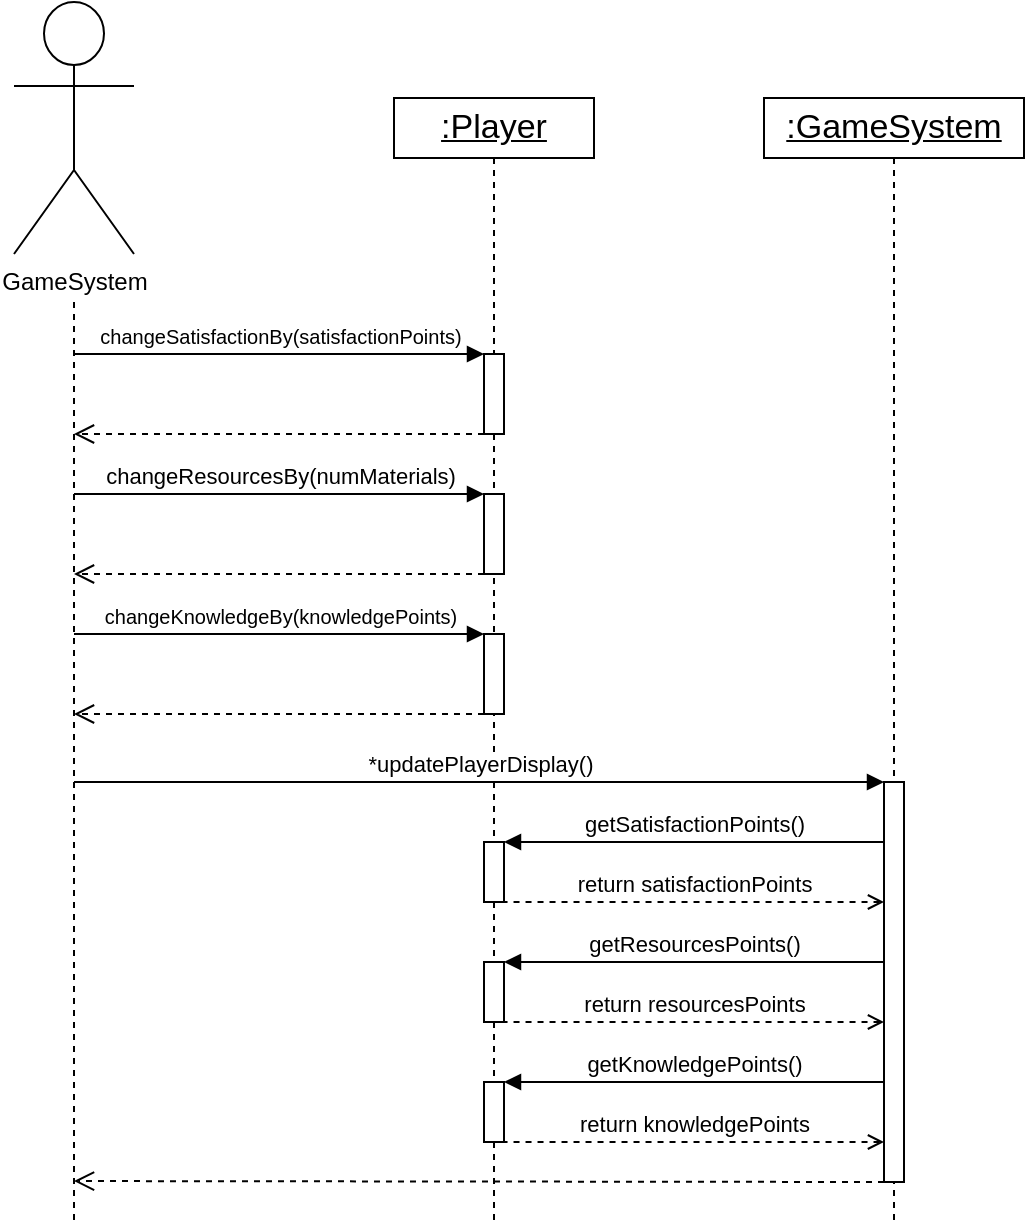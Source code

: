 <mxfile pages="5">
    <diagram id="BFhmOi5wU_xgaNPKwpR2" name="Display Player Score">
        <mxGraphModel dx="1643" dy="836" grid="1" gridSize="10" guides="1" tooltips="1" connect="1" arrows="1" fold="1" page="1" pageScale="1" pageWidth="1169" pageHeight="827" math="0" shadow="0">
            <root>
                <mxCell id="0"/>
                <mxCell id="1" parent="0"/>
                <mxCell id="cVwYsPHGXYPZHMjO5xsP-4" value="" style="edgeStyle=orthogonalEdgeStyle;rounded=0;orthogonalLoop=1;jettySize=auto;html=1;dashed=1;endArrow=none;endFill=0;exitX=0.5;exitY=1;exitDx=0;exitDy=0;" parent="1" source="cVwYsPHGXYPZHMjO5xsP-1" edge="1">
                    <mxGeometry relative="1" as="geometry">
                        <mxPoint x="480" y="650" as="targetPoint"/>
                        <mxPoint x="479.5" y="118" as="sourcePoint"/>
                        <Array as="points"/>
                    </mxGeometry>
                </mxCell>
                <mxCell id="CB8T1kKB-QZbDKMBK94T-1" style="edgeStyle=orthogonalEdgeStyle;rounded=0;orthogonalLoop=1;jettySize=auto;html=1;dashed=1;endArrow=none;endFill=0;" parent="1" edge="1">
                    <mxGeometry relative="1" as="geometry">
                        <mxPoint x="70" y="650" as="targetPoint"/>
                        <mxPoint x="70" y="190" as="sourcePoint"/>
                    </mxGeometry>
                </mxCell>
                <mxCell id="CB8T1kKB-QZbDKMBK94T-2" value="GameSystem" style="shape=umlActor;verticalLabelPosition=bottom;verticalAlign=top;html=1;outlineConnect=0;" parent="1" vertex="1">
                    <mxGeometry x="40" y="40" width="60" height="126" as="geometry"/>
                </mxCell>
                <mxCell id="CB8T1kKB-QZbDKMBK94T-3" value="changeSatisfactionBy(satisfactionPoints)" style="html=1;verticalAlign=bottom;endArrow=block;curved=0;rounded=0;fontSize=10;" parent="1" target="CB8T1kKB-QZbDKMBK94T-8" edge="1">
                    <mxGeometry x="-0.0" width="80" relative="1" as="geometry">
                        <mxPoint x="70" y="216" as="sourcePoint"/>
                        <mxPoint x="260" y="216" as="targetPoint"/>
                        <mxPoint as="offset"/>
                    </mxGeometry>
                </mxCell>
                <mxCell id="CB8T1kKB-QZbDKMBK94T-4" value=":Player" style="html=1;whiteSpace=wrap;fontStyle=4;fontSize=17;horizontal=1;" parent="1" vertex="1">
                    <mxGeometry x="230" y="88" width="100" height="30" as="geometry"/>
                </mxCell>
                <mxCell id="CB8T1kKB-QZbDKMBK94T-5" style="edgeStyle=orthogonalEdgeStyle;rounded=0;orthogonalLoop=1;jettySize=auto;html=1;dashed=1;endArrow=none;endFill=0;exitX=0.5;exitY=1;exitDx=0;exitDy=0;" parent="1" edge="1">
                    <mxGeometry relative="1" as="geometry">
                        <mxPoint x="280" y="650" as="targetPoint"/>
                        <mxPoint x="280" y="136" as="sourcePoint"/>
                        <Array as="points">
                            <mxPoint x="280" y="426"/>
                        </Array>
                    </mxGeometry>
                </mxCell>
                <mxCell id="CB8T1kKB-QZbDKMBK94T-6" value="" style="html=1;verticalAlign=bottom;endArrow=open;dashed=1;endSize=8;curved=0;rounded=0;" parent="1" source="CB8T1kKB-QZbDKMBK94T-8" edge="1">
                    <mxGeometry relative="1" as="geometry">
                        <mxPoint x="70" y="256" as="targetPoint"/>
                        <mxPoint x="280" y="476" as="sourcePoint"/>
                    </mxGeometry>
                </mxCell>
                <mxCell id="CB8T1kKB-QZbDKMBK94T-7" value="" style="edgeStyle=orthogonalEdgeStyle;rounded=0;orthogonalLoop=1;jettySize=auto;html=1;dashed=1;endArrow=none;endFill=0;exitX=0.5;exitY=1;exitDx=0;exitDy=0;" parent="1" source="CB8T1kKB-QZbDKMBK94T-4" target="CB8T1kKB-QZbDKMBK94T-8" edge="1">
                    <mxGeometry relative="1" as="geometry">
                        <mxPoint x="280" y="336" as="targetPoint"/>
                        <mxPoint x="280" y="76" as="sourcePoint"/>
                        <Array as="points">
                            <mxPoint x="280" y="226"/>
                            <mxPoint x="280" y="226"/>
                        </Array>
                    </mxGeometry>
                </mxCell>
                <mxCell id="CB8T1kKB-QZbDKMBK94T-8" value="" style="html=1;points=[[0,0,0,0,5],[0,1,0,0,-5],[1,0,0,0,5],[1,1,0,0,-5]];perimeter=orthogonalPerimeter;outlineConnect=0;targetShapes=umlLifeline;portConstraint=eastwest;newEdgeStyle={&quot;curved&quot;:0,&quot;rounded&quot;:0};" parent="1" vertex="1">
                    <mxGeometry x="275" y="216" width="10" height="40" as="geometry"/>
                </mxCell>
                <mxCell id="sUQsupSwyyRnk_pXSJ9m-1" value="changeResourcesBy(numMaterials)" style="html=1;verticalAlign=bottom;endArrow=block;curved=0;rounded=0;" parent="1" edge="1">
                    <mxGeometry x="-0.0" width="80" relative="1" as="geometry">
                        <mxPoint x="70" y="286" as="sourcePoint"/>
                        <mxPoint x="275" y="286" as="targetPoint"/>
                        <mxPoint as="offset"/>
                    </mxGeometry>
                </mxCell>
                <mxCell id="sUQsupSwyyRnk_pXSJ9m-2" value="" style="html=1;points=[[0,0,0,0,5],[0,1,0,0,-5],[1,0,0,0,5],[1,1,0,0,-5]];perimeter=orthogonalPerimeter;outlineConnect=0;targetShapes=umlLifeline;portConstraint=eastwest;newEdgeStyle={&quot;curved&quot;:0,&quot;rounded&quot;:0};" parent="1" vertex="1">
                    <mxGeometry x="275" y="286" width="10" height="40" as="geometry"/>
                </mxCell>
                <mxCell id="sUQsupSwyyRnk_pXSJ9m-3" value="" style="html=1;verticalAlign=bottom;endArrow=open;dashed=1;endSize=8;curved=0;rounded=0;" parent="1" edge="1">
                    <mxGeometry relative="1" as="geometry">
                        <mxPoint x="70" y="326" as="targetPoint"/>
                        <mxPoint x="275" y="326" as="sourcePoint"/>
                    </mxGeometry>
                </mxCell>
                <mxCell id="sUQsupSwyyRnk_pXSJ9m-4" value="changeKnowledgeBy(knowledgePoints)" style="html=1;verticalAlign=bottom;endArrow=block;curved=0;rounded=0;fontSize=10;fontColor=#000000;strokeColor=#000000;" parent="1" edge="1">
                    <mxGeometry x="-0.0" width="80" relative="1" as="geometry">
                        <mxPoint x="70" y="356" as="sourcePoint"/>
                        <mxPoint x="275" y="356" as="targetPoint"/>
                        <mxPoint as="offset"/>
                    </mxGeometry>
                </mxCell>
                <mxCell id="sUQsupSwyyRnk_pXSJ9m-5" value="" style="html=1;points=[[0,0,0,0,5],[0,1,0,0,-5],[1,0,0,0,5],[1,1,0,0,-5]];perimeter=orthogonalPerimeter;outlineConnect=0;targetShapes=umlLifeline;portConstraint=eastwest;newEdgeStyle={&quot;curved&quot;:0,&quot;rounded&quot;:0};" parent="1" vertex="1">
                    <mxGeometry x="275" y="356" width="10" height="40" as="geometry"/>
                </mxCell>
                <mxCell id="sUQsupSwyyRnk_pXSJ9m-6" value="" style="html=1;verticalAlign=bottom;endArrow=open;dashed=1;endSize=8;curved=0;rounded=0;" parent="1" edge="1">
                    <mxGeometry relative="1" as="geometry">
                        <mxPoint x="70" y="396" as="targetPoint"/>
                        <mxPoint x="275" y="396" as="sourcePoint"/>
                    </mxGeometry>
                </mxCell>
                <mxCell id="NgBp5Ehm1talDM_-sYdz-2" value="" style="html=1;points=[[0,0,0,0,5],[0,1,0,0,-5],[1,0,0,0,5],[1,1,0,0,-5]];perimeter=orthogonalPerimeter;outlineConnect=0;targetShapes=umlLifeline;portConstraint=eastwest;newEdgeStyle={&quot;curved&quot;:0,&quot;rounded&quot;:0};" parent="1" vertex="1">
                    <mxGeometry x="475" y="430" width="10" height="200" as="geometry"/>
                </mxCell>
                <mxCell id="cVwYsPHGXYPZHMjO5xsP-1" value=":GameSystem" style="html=1;whiteSpace=wrap;fontStyle=4;fontSize=17;horizontal=1;" parent="1" vertex="1">
                    <mxGeometry x="415" y="88" width="130" height="30" as="geometry"/>
                </mxCell>
                <mxCell id="cVwYsPHGXYPZHMjO5xsP-3" value="*updatePlayerDisplay()" style="html=1;verticalAlign=bottom;endArrow=block;curved=0;rounded=0;fontSize=11;fontColor=#000000;" parent="1" target="NgBp5Ehm1talDM_-sYdz-2" edge="1">
                    <mxGeometry x="-0.0" width="80" relative="1" as="geometry">
                        <mxPoint x="70" y="430" as="sourcePoint"/>
                        <mxPoint x="470" y="430" as="targetPoint"/>
                        <mxPoint as="offset"/>
                    </mxGeometry>
                </mxCell>
                <mxCell id="cVwYsPHGXYPZHMjO5xsP-6" value="" style="html=1;verticalAlign=bottom;endArrow=open;dashed=1;endSize=8;curved=0;rounded=0;" parent="1" edge="1">
                    <mxGeometry relative="1" as="geometry">
                        <mxPoint x="70" y="629.52" as="targetPoint"/>
                        <mxPoint x="475" y="630" as="sourcePoint"/>
                    </mxGeometry>
                </mxCell>
                <mxCell id="2AyEFJnxzg3aRmRSCOIY-2" value="" style="html=1;points=[[0,0,0,0,5],[0,1,0,0,-5],[1,0,0,0,5],[1,1,0,0,-5]];perimeter=orthogonalPerimeter;outlineConnect=0;targetShapes=umlLifeline;portConstraint=eastwest;newEdgeStyle={&quot;curved&quot;:0,&quot;rounded&quot;:0};" parent="1" vertex="1">
                    <mxGeometry x="275" y="460" width="10" height="30" as="geometry"/>
                </mxCell>
                <mxCell id="2AyEFJnxzg3aRmRSCOIY-3" value="getSatisfactionPoints()" style="html=1;verticalAlign=bottom;endArrow=none;curved=0;rounded=0;fontSize=11;fontColor=#000000;strokeColor=#000000;startArrow=block;startFill=1;endFill=0;" parent="1" source="2AyEFJnxzg3aRmRSCOIY-2" edge="1">
                    <mxGeometry x="-0.0" width="80" relative="1" as="geometry">
                        <mxPoint x="290" y="460" as="sourcePoint"/>
                        <mxPoint x="475" y="460" as="targetPoint"/>
                        <mxPoint as="offset"/>
                    </mxGeometry>
                </mxCell>
                <mxCell id="2AyEFJnxzg3aRmRSCOIY-6" value="return satisfactionPoints" style="html=1;verticalAlign=bottom;endArrow=none;dashed=1;endSize=8;curved=0;rounded=0;endFill=0;startArrow=open;startFill=0;fontSize=11;" parent="1" source="NgBp5Ehm1talDM_-sYdz-2" edge="1">
                    <mxGeometry relative="1" as="geometry">
                        <mxPoint x="285" y="490" as="targetPoint"/>
                        <mxPoint x="470" y="490" as="sourcePoint"/>
                    </mxGeometry>
                </mxCell>
                <mxCell id="2AyEFJnxzg3aRmRSCOIY-8" value="return resourcesPoints" style="html=1;verticalAlign=bottom;endArrow=none;dashed=1;endSize=8;curved=0;rounded=0;endFill=0;startArrow=open;startFill=0;fontSize=11;" parent="1" edge="1">
                    <mxGeometry relative="1" as="geometry">
                        <mxPoint x="285" y="550" as="targetPoint"/>
                        <mxPoint x="475" y="550" as="sourcePoint"/>
                    </mxGeometry>
                </mxCell>
                <mxCell id="2AyEFJnxzg3aRmRSCOIY-9" value="getResourcesPoints()" style="html=1;verticalAlign=bottom;endArrow=none;curved=0;rounded=0;fontSize=11;fontColor=#000000;strokeColor=#000000;startArrow=block;startFill=1;endFill=0;" parent="1" source="2AyEFJnxzg3aRmRSCOIY-10" edge="1">
                    <mxGeometry x="-0.0" width="80" relative="1" as="geometry">
                        <mxPoint x="290" y="520" as="sourcePoint"/>
                        <mxPoint x="475" y="520" as="targetPoint"/>
                        <mxPoint as="offset"/>
                    </mxGeometry>
                </mxCell>
                <mxCell id="2AyEFJnxzg3aRmRSCOIY-10" value="" style="html=1;points=[[0,0,0,0,5],[0,1,0,0,-5],[1,0,0,0,5],[1,1,0,0,-5]];perimeter=orthogonalPerimeter;outlineConnect=0;targetShapes=umlLifeline;portConstraint=eastwest;newEdgeStyle={&quot;curved&quot;:0,&quot;rounded&quot;:0};" parent="1" vertex="1">
                    <mxGeometry x="275" y="520" width="10" height="30" as="geometry"/>
                </mxCell>
                <mxCell id="2AyEFJnxzg3aRmRSCOIY-11" value="return knowledgePoints" style="html=1;verticalAlign=bottom;endArrow=none;dashed=1;endSize=8;curved=0;rounded=0;endFill=0;startArrow=open;startFill=0;fontSize=11;" parent="1" edge="1">
                    <mxGeometry relative="1" as="geometry">
                        <mxPoint x="285" y="610" as="targetPoint"/>
                        <mxPoint x="475" y="610" as="sourcePoint"/>
                    </mxGeometry>
                </mxCell>
                <mxCell id="2AyEFJnxzg3aRmRSCOIY-12" value="getKnowledgePoints()" style="html=1;verticalAlign=bottom;endArrow=none;curved=0;rounded=0;fontSize=11;fontColor=#000000;strokeColor=#000000;startArrow=block;startFill=1;endFill=0;" parent="1" source="2AyEFJnxzg3aRmRSCOIY-13" edge="1">
                    <mxGeometry x="-0.0" width="80" relative="1" as="geometry">
                        <mxPoint x="290" y="580" as="sourcePoint"/>
                        <mxPoint x="475" y="580" as="targetPoint"/>
                        <mxPoint as="offset"/>
                    </mxGeometry>
                </mxCell>
                <mxCell id="2AyEFJnxzg3aRmRSCOIY-13" value="" style="html=1;points=[[0,0,0,0,5],[0,1,0,0,-5],[1,0,0,0,5],[1,1,0,0,-5]];perimeter=orthogonalPerimeter;outlineConnect=0;targetShapes=umlLifeline;portConstraint=eastwest;newEdgeStyle={&quot;curved&quot;:0,&quot;rounded&quot;:0};" parent="1" vertex="1">
                    <mxGeometry x="275" y="580" width="10" height="30" as="geometry"/>
                </mxCell>
            </root>
        </mxGraphModel>
    </diagram>
    <diagram id="2ozibenewit8hcmwq1nQ" name="Move Player">
        <mxGraphModel dx="1150" dy="585" grid="1" gridSize="10" guides="1" tooltips="1" connect="1" arrows="1" fold="1" page="1" pageScale="1" pageWidth="1169" pageHeight="827" math="0" shadow="0">
            <root>
                <mxCell id="0"/>
                <mxCell id="1" parent="0"/>
                <mxCell id="DZ2WO6zDqj_0iAya8Nh9-16" value="setDieValue(number)" style="html=1;verticalAlign=bottom;endArrow=block;endSize=8;curved=0;rounded=0;endFill=1;" parent="1" edge="1">
                    <mxGeometry x="-0.002" relative="1" as="geometry">
                        <mxPoint x="315" y="375" as="targetPoint"/>
                        <mxPoint x="520" y="375" as="sourcePoint"/>
                        <mxPoint as="offset"/>
                    </mxGeometry>
                </mxCell>
                <mxCell id="RTE7wlXO6oooYHOc3Cf3-1" style="edgeStyle=orthogonalEdgeStyle;rounded=0;orthogonalLoop=1;jettySize=auto;html=1;dashed=1;endArrow=none;endFill=0;" parent="1" edge="1">
                    <mxGeometry relative="1" as="geometry">
                        <mxPoint x="100" y="540" as="targetPoint"/>
                        <mxPoint x="100" y="210" as="sourcePoint"/>
                    </mxGeometry>
                </mxCell>
                <mxCell id="RTE7wlXO6oooYHOc3Cf3-2" value="GameSystem" style="shape=umlActor;verticalLabelPosition=bottom;verticalAlign=top;html=1;outlineConnect=0;" parent="1" vertex="1">
                    <mxGeometry x="70" y="54" width="60" height="126" as="geometry"/>
                </mxCell>
                <mxCell id="OkV1Rktv-nLKamBy2jmu-1" value="nextTurn()" style="html=1;verticalAlign=bottom;endArrow=block;curved=0;rounded=0;" parent="1" target="DZ2WO6zDqj_0iAya8Nh9-6" edge="1">
                    <mxGeometry x="-0.0" width="80" relative="1" as="geometry">
                        <mxPoint x="100" y="230" as="sourcePoint"/>
                        <mxPoint x="290" y="230" as="targetPoint"/>
                        <mxPoint as="offset"/>
                    </mxGeometry>
                </mxCell>
                <mxCell id="DZ2WO6zDqj_0iAya8Nh9-1" value=":GameSystem" style="html=1;whiteSpace=wrap;fontStyle=4;fontSize=17;horizontal=1;" parent="1" vertex="1">
                    <mxGeometry x="240" y="102" width="140" height="30" as="geometry"/>
                </mxCell>
                <mxCell id="DZ2WO6zDqj_0iAya8Nh9-2" style="edgeStyle=orthogonalEdgeStyle;rounded=0;orthogonalLoop=1;jettySize=auto;html=1;dashed=1;endArrow=none;endFill=0;exitX=0.5;exitY=1;exitDx=0;exitDy=0;" parent="1" source="DZ2WO6zDqj_0iAya8Nh9-1" edge="1">
                    <mxGeometry relative="1" as="geometry">
                        <mxPoint x="310" y="540" as="targetPoint"/>
                        <mxPoint x="310" y="150" as="sourcePoint"/>
                        <Array as="points"/>
                    </mxGeometry>
                </mxCell>
                <mxCell id="DZ2WO6zDqj_0iAya8Nh9-6" value="" style="html=1;points=[[0,0,0,0,5],[0,1,0,0,-5],[1,0,0,0,5],[1,1,0,0,-5]];perimeter=orthogonalPerimeter;outlineConnect=0;targetShapes=umlLifeline;portConstraint=eastwest;newEdgeStyle={&quot;curved&quot;:0,&quot;rounded&quot;:0};" parent="1" vertex="1">
                    <mxGeometry x="305" y="230" width="10" height="290" as="geometry"/>
                </mxCell>
                <mxCell id="DZ2WO6zDqj_0iAya8Nh9-12" style="edgeStyle=orthogonalEdgeStyle;rounded=0;orthogonalLoop=1;jettySize=auto;html=1;dashed=1;endArrow=none;endFill=0;exitX=0.5;exitY=1;exitDx=0;exitDy=0;" parent="1" source="iFawTyh-9yoWZ-bR4j5I-2" edge="1">
                    <mxGeometry relative="1" as="geometry">
                        <mxPoint x="520" y="540" as="targetPoint"/>
                        <mxPoint x="520" y="220" as="sourcePoint"/>
                        <Array as="points">
                            <mxPoint x="520" y="240"/>
                            <mxPoint x="520" y="240"/>
                        </Array>
                    </mxGeometry>
                </mxCell>
                <mxCell id="DZ2WO6zDqj_0iAya8Nh9-13" value="" style="html=1;points=[[0,0,0,0,5],[0,1,0,0,-5],[1,0,0,0,5],[1,1,0,0,-5]];perimeter=orthogonalPerimeter;outlineConnect=0;targetShapes=umlLifeline;portConstraint=eastwest;newEdgeStyle={&quot;curved&quot;:0,&quot;rounded&quot;:0};" parent="1" vertex="1">
                    <mxGeometry x="515" y="260" width="10" height="250" as="geometry"/>
                </mxCell>
                <mxCell id="DZ2WO6zDqj_0iAya8Nh9-15" value="&lt;font&gt;move()&lt;/font&gt;" style="html=1;verticalAlign=bottom;endArrow=block;curved=0;rounded=0;fontColor=#000000;" parent="1" target="DZ2WO6zDqj_0iAya8Nh9-13" edge="1">
                    <mxGeometry width="80" relative="1" as="geometry">
                        <mxPoint x="315" y="260" as="sourcePoint"/>
                        <mxPoint x="510" y="260" as="targetPoint"/>
                        <mxPoint as="offset"/>
                    </mxGeometry>
                </mxCell>
                <mxCell id="69XCKxYyq700fVCPG-G_-3" value="rollDie()" style="html=1;align=left;spacingLeft=2;endArrow=block;rounded=0;edgeStyle=orthogonalEdgeStyle;curved=0;rounded=0;fontColor=#000000;" parent="1" target="5kG4-YnD_Znt1Xrp_WWK-1" edge="1">
                    <mxGeometry x="0.2" relative="1" as="geometry">
                        <mxPoint x="525" y="260" as="sourcePoint"/>
                        <Array as="points">
                            <mxPoint x="525" y="270"/>
                            <mxPoint x="550" y="270"/>
                            <mxPoint x="550" y="290"/>
                        </Array>
                        <mxPoint x="525" y="290" as="targetPoint"/>
                        <mxPoint as="offset"/>
                    </mxGeometry>
                </mxCell>
                <mxCell id="9ZQbUQg_hvsll_UYPljy-3" value="" style="html=1;verticalAlign=bottom;endArrow=open;dashed=1;endSize=8;curved=0;rounded=0;" parent="1" edge="1">
                    <mxGeometry relative="1" as="geometry">
                        <mxPoint x="100" y="520" as="targetPoint"/>
                        <mxPoint x="305" y="520" as="sourcePoint"/>
                    </mxGeometry>
                </mxCell>
                <mxCell id="iFawTyh-9yoWZ-bR4j5I-2" value=":Player" style="html=1;whiteSpace=wrap;fontStyle=4;fontSize=17;horizontal=1;" parent="1" vertex="1">
                    <mxGeometry x="470" y="102" width="100" height="30" as="geometry"/>
                </mxCell>
                <mxCell id="5kG4-YnD_Znt1Xrp_WWK-1" value="" style="html=1;points=[[0,0,0,0,5],[0,1,0,0,-5],[1,0,0,0,5],[1,1,0,0,-5]];perimeter=orthogonalPerimeter;outlineConnect=0;targetShapes=umlLifeline;portConstraint=eastwest;newEdgeStyle={&quot;curved&quot;:0,&quot;rounded&quot;:0};" parent="1" vertex="1">
                    <mxGeometry x="520" y="290" width="10" height="60" as="geometry"/>
                </mxCell>
                <mxCell id="5kG4-YnD_Znt1Xrp_WWK-2" value="return number" style="html=1;align=left;spacingLeft=2;endArrow=open;rounded=0;edgeStyle=orthogonalEdgeStyle;curved=0;rounded=0;fontColor=#000000;dashed=1;endFill=0;" parent="1" edge="1">
                    <mxGeometry x="-0.067" relative="1" as="geometry">
                        <mxPoint x="530" y="350" as="sourcePoint"/>
                        <Array as="points">
                            <mxPoint x="555" y="350"/>
                            <mxPoint x="555" y="370"/>
                        </Array>
                        <mxPoint x="525" y="370.018" as="targetPoint"/>
                        <mxPoint as="offset"/>
                    </mxGeometry>
                </mxCell>
                <mxCell id="5kG4-YnD_Znt1Xrp_WWK-3" value="" style="html=1;verticalAlign=bottom;endArrow=open;dashed=1;endSize=8;curved=0;rounded=0;" parent="1" edge="1">
                    <mxGeometry relative="1" as="geometry">
                        <mxPoint x="515" y="395" as="targetPoint"/>
                        <mxPoint x="315" y="395" as="sourcePoint"/>
                    </mxGeometry>
                </mxCell>
                <mxCell id="CPYqNXyA-XBGENBMk5MH-1" value="*moveAction(number)" style="html=1;align=left;spacingLeft=2;endArrow=block;rounded=0;edgeStyle=orthogonalEdgeStyle;curved=0;rounded=0;fontColor=#000000;strokeColor=#000000;" parent="1" edge="1">
                    <mxGeometry relative="1" as="geometry">
                        <mxPoint x="525" y="400" as="sourcePoint"/>
                        <Array as="points">
                            <mxPoint x="550" y="400"/>
                            <mxPoint x="550" y="420"/>
                        </Array>
                        <mxPoint x="530.0" y="420" as="targetPoint"/>
                    </mxGeometry>
                </mxCell>
                <mxCell id="CPYqNXyA-XBGENBMk5MH-2" value="" style="html=1;verticalAlign=bottom;endArrow=open;dashed=1;endSize=8;curved=0;rounded=0;" parent="1" edge="1">
                    <mxGeometry relative="1" as="geometry">
                        <mxPoint x="315" y="510" as="targetPoint"/>
                        <mxPoint x="515" y="510" as="sourcePoint"/>
                    </mxGeometry>
                </mxCell>
                <mxCell id="MpJxLtQFmmD1CJYeq7lr-1" value="Player" style="shape=umlActor;verticalLabelPosition=bottom;verticalAlign=top;html=1;outlineConnect=0;" parent="1" vertex="1">
                    <mxGeometry x="690" y="64" width="60" height="126" as="geometry"/>
                </mxCell>
                <mxCell id="MpJxLtQFmmD1CJYeq7lr-2" value="Player confirms action" style="html=1;verticalAlign=bottom;endArrow=block;curved=0;rounded=0;fontColor=#000000;strokeColor=#000000;" parent="1" edge="1">
                    <mxGeometry x="-0.004" width="80" relative="1" as="geometry">
                        <mxPoint x="530" y="310" as="sourcePoint"/>
                        <mxPoint x="715" y="310" as="targetPoint"/>
                        <mxPoint as="offset"/>
                    </mxGeometry>
                </mxCell>
                <mxCell id="MpJxLtQFmmD1CJYeq7lr-5" style="edgeStyle=orthogonalEdgeStyle;rounded=0;orthogonalLoop=1;jettySize=auto;html=1;dashed=1;endArrow=none;endFill=0;exitX=0.5;exitY=1;exitDx=0;exitDy=0;startArrow=none;" parent="1" source="MpJxLtQFmmD1CJYeq7lr-4" edge="1">
                    <mxGeometry relative="1" as="geometry">
                        <mxPoint x="720" y="540" as="targetPoint"/>
                        <mxPoint x="719.76" y="220" as="sourcePoint"/>
                        <Array as="points">
                            <mxPoint x="719.76" y="328"/>
                            <mxPoint x="719.76" y="328"/>
                        </Array>
                    </mxGeometry>
                </mxCell>
                <mxCell id="MpJxLtQFmmD1CJYeq7lr-6" value="" style="edgeStyle=orthogonalEdgeStyle;rounded=0;orthogonalLoop=1;jettySize=auto;html=1;dashed=1;endArrow=none;endFill=0;exitX=0.5;exitY=1;exitDx=0;exitDy=0;" parent="1" target="MpJxLtQFmmD1CJYeq7lr-4" edge="1">
                    <mxGeometry relative="1" as="geometry">
                        <mxPoint x="719.76" y="528" as="targetPoint"/>
                        <mxPoint x="719.76" y="220" as="sourcePoint"/>
                        <Array as="points">
                            <mxPoint x="720" y="280"/>
                            <mxPoint x="720" y="280"/>
                        </Array>
                    </mxGeometry>
                </mxCell>
                <mxCell id="MpJxLtQFmmD1CJYeq7lr-4" value="" style="html=1;points=[[0,0,0,0,5],[0,1,0,0,-5],[1,0,0,0,5],[1,1,0,0,-5]];perimeter=orthogonalPerimeter;outlineConnect=0;targetShapes=umlLifeline;portConstraint=eastwest;newEdgeStyle={&quot;curved&quot;:0,&quot;rounded&quot;:0};" parent="1" vertex="1">
                    <mxGeometry x="715" y="310" width="10" height="20" as="geometry"/>
                </mxCell>
                <mxCell id="MpJxLtQFmmD1CJYeq7lr-7" value="" style="html=1;points=[[0,0,0,0,5],[0,1,0,0,-5],[1,0,0,0,5],[1,1,0,0,-5]];perimeter=orthogonalPerimeter;outlineConnect=0;targetShapes=umlLifeline;portConstraint=eastwest;newEdgeStyle={&quot;curved&quot;:0,&quot;rounded&quot;:0};" parent="1" vertex="1">
                    <mxGeometry x="520" y="419" width="10" height="51" as="geometry"/>
                </mxCell>
                <mxCell id="MpJxLtQFmmD1CJYeq7lr-8" value="" style="html=1;verticalAlign=bottom;endArrow=open;dashed=1;endSize=8;curved=0;rounded=0;" parent="1" source="MpJxLtQFmmD1CJYeq7lr-4" edge="1">
                    <mxGeometry relative="1" as="geometry">
                        <mxPoint x="530" y="330" as="targetPoint"/>
                        <mxPoint x="710" y="330" as="sourcePoint"/>
                    </mxGeometry>
                </mxCell>
                <mxCell id="MpJxLtQFmmD1CJYeq7lr-9" value="Player chooses direction" style="html=1;verticalAlign=bottom;endArrow=block;curved=0;rounded=0;fontColor=#000000;" parent="1" source="MpJxLtQFmmD1CJYeq7lr-7" edge="1">
                    <mxGeometry x="-0.004" width="80" relative="1" as="geometry">
                        <mxPoint x="525.0" y="432" as="sourcePoint"/>
                        <mxPoint x="715" y="432" as="targetPoint"/>
                        <mxPoint as="offset"/>
                    </mxGeometry>
                </mxCell>
                <mxCell id="MpJxLtQFmmD1CJYeq7lr-10" value="" style="html=1;points=[[0,0,0,0,5],[0,1,0,0,-5],[1,0,0,0,5],[1,1,0,0,-5]];perimeter=orthogonalPerimeter;outlineConnect=0;targetShapes=umlLifeline;portConstraint=eastwest;newEdgeStyle={&quot;curved&quot;:0,&quot;rounded&quot;:0};" parent="1" vertex="1">
                    <mxGeometry x="715" y="431" width="10" height="29" as="geometry"/>
                </mxCell>
                <mxCell id="MpJxLtQFmmD1CJYeq7lr-11" value="return direction chosen" style="html=1;verticalAlign=bottom;endArrow=open;dashed=1;endSize=8;curved=0;rounded=0;" parent="1" edge="1">
                    <mxGeometry relative="1" as="geometry">
                        <mxPoint x="530" y="460" as="targetPoint"/>
                        <mxPoint x="715" y="460.0" as="sourcePoint"/>
                    </mxGeometry>
                </mxCell>
                <mxCell id="MpJxLtQFmmD1CJYeq7lr-12" value="return true" style="html=1;align=left;spacingLeft=2;endArrow=open;rounded=0;edgeStyle=orthogonalEdgeStyle;curved=0;rounded=0;fontColor=#000000;dashed=1;endFill=0;" parent="1" edge="1">
                    <mxGeometry x="-0.067" relative="1" as="geometry">
                        <mxPoint x="530.0" y="469.98" as="sourcePoint"/>
                        <Array as="points">
                            <mxPoint x="555" y="469.98"/>
                            <mxPoint x="555" y="489.98"/>
                        </Array>
                        <mxPoint x="525.0" y="489.998" as="targetPoint"/>
                        <mxPoint as="offset"/>
                    </mxGeometry>
                </mxCell>
            </root>
        </mxGraphModel>
    </diagram>
    <diagram id="1gTBsRZRr8wAKN8Hd8PT" name="Encounter Pothole">
        <mxGraphModel dx="864" dy="688" grid="1" gridSize="10" guides="1" tooltips="1" connect="1" arrows="1" fold="1" page="1" pageScale="1" pageWidth="1169" pageHeight="827" math="0" shadow="0">
            <root>
                <mxCell id="0"/>
                <mxCell id="1" parent="0"/>
                <mxCell id="z2ZLnlqgVo34QBHHwuSM-2" style="edgeStyle=orthogonalEdgeStyle;rounded=0;orthogonalLoop=1;jettySize=auto;html=1;dashed=1;endArrow=none;endFill=0;exitX=0.5;exitY=1;exitDx=0;exitDy=0;" parent="1" source="z2ZLnlqgVo34QBHHwuSM-1" edge="1">
                    <mxGeometry relative="1" as="geometry">
                        <mxPoint x="830" y="570" as="targetPoint"/>
                        <mxPoint x="829.5" y="118" as="sourcePoint"/>
                    </mxGeometry>
                </mxCell>
                <mxCell id="cZLKyapiCokXKq591BfC-4" value=":Board" style="html=1;whiteSpace=wrap;fontStyle=4;fontSize=17;horizontal=1;" parent="1" vertex="1">
                    <mxGeometry x="570" y="88" width="100" height="30" as="geometry"/>
                </mxCell>
                <mxCell id="cZLKyapiCokXKq591BfC-5" style="edgeStyle=orthogonalEdgeStyle;rounded=0;orthogonalLoop=1;jettySize=auto;html=1;dashed=1;endArrow=none;endFill=0;exitX=0.5;exitY=1;exitDx=0;exitDy=0;" parent="1" edge="1">
                    <mxGeometry relative="1" as="geometry">
                        <mxPoint x="620" y="570" as="targetPoint"/>
                        <mxPoint x="620" y="136" as="sourcePoint"/>
                        <Array as="points">
                            <mxPoint x="620" y="426"/>
                        </Array>
                    </mxGeometry>
                </mxCell>
                <mxCell id="cZLKyapiCokXKq591BfC-6" value="return Pothole square" style="html=1;verticalAlign=bottom;endArrow=open;dashed=1;endSize=8;curved=0;rounded=0;" parent="1" source="cZLKyapiCokXKq591BfC-8" edge="1">
                    <mxGeometry relative="1" as="geometry">
                        <mxPoint x="410" y="280" as="targetPoint"/>
                        <mxPoint x="620" y="476" as="sourcePoint"/>
                    </mxGeometry>
                </mxCell>
                <mxCell id="cZLKyapiCokXKq591BfC-7" value="" style="edgeStyle=orthogonalEdgeStyle;rounded=0;orthogonalLoop=1;jettySize=auto;html=1;dashed=1;endArrow=none;endFill=0;exitX=0.5;exitY=1;exitDx=0;exitDy=0;" parent="1" source="cZLKyapiCokXKq591BfC-4" target="cZLKyapiCokXKq591BfC-8" edge="1">
                    <mxGeometry relative="1" as="geometry">
                        <mxPoint x="620" y="336" as="targetPoint"/>
                        <mxPoint x="620" y="76" as="sourcePoint"/>
                        <Array as="points">
                            <mxPoint x="620" y="226"/>
                            <mxPoint x="620" y="226"/>
                        </Array>
                    </mxGeometry>
                </mxCell>
                <mxCell id="cZLKyapiCokXKq591BfC-8" value="" style="html=1;points=[[0,0,0,0,5],[0,1,0,0,-5],[1,0,0,0,5],[1,1,0,0,-5]];perimeter=orthogonalPerimeter;outlineConnect=0;targetShapes=umlLifeline;portConstraint=eastwest;newEdgeStyle={&quot;curved&quot;:0,&quot;rounded&quot;:0};" parent="1" vertex="1">
                    <mxGeometry x="615" y="210" width="10" height="70" as="geometry"/>
                </mxCell>
                <mxCell id="cZLKyapiCokXKq591BfC-11" value="" style="html=1;points=[[0,0,0,0,5],[0,1,0,0,-5],[1,0,0,0,5],[1,1,0,0,-5]];perimeter=orthogonalPerimeter;outlineConnect=0;targetShapes=umlLifeline;portConstraint=eastwest;newEdgeStyle={&quot;curved&quot;:0,&quot;rounded&quot;:0};" parent="1" vertex="1">
                    <mxGeometry x="825" y="310" width="10" height="240" as="geometry"/>
                </mxCell>
                <mxCell id="cZLKyapiCokXKq591BfC-12" value="activateSquareEffect()" style="html=1;verticalAlign=bottom;endArrow=block;curved=0;rounded=0;" parent="1" edge="1">
                    <mxGeometry x="-0.0" width="80" relative="1" as="geometry">
                        <mxPoint x="410" y="310.39" as="sourcePoint"/>
                        <mxPoint x="825" y="310.39" as="targetPoint"/>
                        <mxPoint as="offset"/>
                    </mxGeometry>
                </mxCell>
                <mxCell id="z2ZLnlqgVo34QBHHwuSM-1" value=":Pothole" style="html=1;whiteSpace=wrap;fontStyle=4;fontSize=17;horizontal=1;" parent="1" vertex="1">
                    <mxGeometry x="780" y="88" width="100" height="30" as="geometry"/>
                </mxCell>
                <mxCell id="z2ZLnlqgVo34QBHHwuSM-7" value=":Player" style="shape=umlActor;verticalLabelPosition=bottom;verticalAlign=top;html=1;outlineConnect=0;" parent="1" vertex="1">
                    <mxGeometry x="990" y="80" width="60" height="126" as="geometry"/>
                </mxCell>
                <mxCell id="z2ZLnlqgVo34QBHHwuSM-10" value="" style="edgeStyle=orthogonalEdgeStyle;rounded=0;orthogonalLoop=1;jettySize=auto;html=1;dashed=1;endArrow=none;endFill=0;" parent="1" edge="1">
                    <mxGeometry relative="1" as="geometry">
                        <mxPoint x="1019.66" y="569.97" as="targetPoint"/>
                        <mxPoint x="1019.66" y="449.97" as="sourcePoint"/>
                        <Array as="points">
                            <mxPoint x="1019.66" y="229.97"/>
                            <mxPoint x="1019.66" y="229.97"/>
                        </Array>
                    </mxGeometry>
                </mxCell>
                <mxCell id="z2ZLnlqgVo34QBHHwuSM-12" value="Player confirms action" style="html=1;verticalAlign=bottom;endArrow=block;curved=0;rounded=0;fontColor=#000000;" parent="1" target="z2ZLnlqgVo34QBHHwuSM-9" edge="1">
                    <mxGeometry x="-0.004" width="80" relative="1" as="geometry">
                        <mxPoint x="835" y="480" as="sourcePoint"/>
                        <mxPoint x="1000" y="480" as="targetPoint"/>
                        <mxPoint as="offset"/>
                    </mxGeometry>
                </mxCell>
                <mxCell id="z2ZLnlqgVo34QBHHwuSM-14" value="" style="edgeStyle=orthogonalEdgeStyle;rounded=0;orthogonalLoop=1;jettySize=auto;html=1;dashed=1;endArrow=none;endFill=0;exitX=0.497;exitY=0.946;exitDx=0;exitDy=0;exitPerimeter=0;" parent="1" source="a5wuI-iL2rfHmkbNEn0v-1" edge="1">
                    <mxGeometry relative="1" as="geometry">
                        <mxPoint x="410" y="570" as="targetPoint"/>
                        <mxPoint x="410" y="120" as="sourcePoint"/>
                        <Array as="points">
                            <mxPoint x="410" y="380"/>
                            <mxPoint x="410" y="380"/>
                        </Array>
                    </mxGeometry>
                </mxCell>
                <mxCell id="iufEaWrzPLT815tgxP-E-1" value="displayOptions(size)" style="html=1;align=left;spacingLeft=2;endArrow=block;rounded=0;edgeStyle=orthogonalEdgeStyle;curved=0;rounded=0;fontColor=#000000;" parent="1" target="cZLKyapiCokXKq591BfC-11" edge="1">
                    <mxGeometry relative="1" as="geometry">
                        <mxPoint x="835" y="420" as="sourcePoint"/>
                        <Array as="points">
                            <mxPoint x="870" y="420"/>
                            <mxPoint x="870" y="440"/>
                        </Array>
                        <mxPoint x="840" y="440" as="targetPoint"/>
                    </mxGeometry>
                </mxCell>
                <mxCell id="iufEaWrzPLT815tgxP-E-2" value="" style="html=1;verticalAlign=bottom;endArrow=open;dashed=1;endSize=8;curved=0;rounded=0;" parent="1" edge="1">
                    <mxGeometry relative="1" as="geometry">
                        <mxPoint x="835" y="520" as="targetPoint"/>
                        <mxPoint x="1015" y="520" as="sourcePoint"/>
                    </mxGeometry>
                </mxCell>
                <mxCell id="z2ZLnlqgVo34QBHHwuSM-9" value="" style="html=1;points=[[0,0,0,0,5],[0,1,0,0,-5],[1,0,0,0,5],[1,1,0,0,-5]];perimeter=orthogonalPerimeter;outlineConnect=0;targetShapes=umlLifeline;portConstraint=eastwest;newEdgeStyle={&quot;curved&quot;:0,&quot;rounded&quot;:0};" parent="1" vertex="1">
                    <mxGeometry x="1015" y="480" width="10" height="40" as="geometry"/>
                </mxCell>
                <mxCell id="cZLKyapiCokXKq591BfC-3" value="getSquareAt(index)" style="html=1;verticalAlign=bottom;endArrow=block;curved=0;rounded=0;" parent="1" target="cZLKyapiCokXKq591BfC-8" edge="1">
                    <mxGeometry x="-0.0" width="80" relative="1" as="geometry">
                        <mxPoint x="410" y="210" as="sourcePoint"/>
                        <mxPoint x="610" y="210" as="targetPoint"/>
                        <mxPoint as="offset"/>
                    </mxGeometry>
                </mxCell>
                <mxCell id="lIzufCYiKk7z4dLZtr_1-1" value="" style="html=1;points=[[0,0,0,0,5],[0,1,0,0,-5],[1,0,0,0,5],[1,1,0,0,-5]];perimeter=orthogonalPerimeter;outlineConnect=0;targetShapes=umlLifeline;portConstraint=eastwest;newEdgeStyle={&quot;curved&quot;:0,&quot;rounded&quot;:0};" parent="1" vertex="1">
                    <mxGeometry x="830" y="340" width="10" height="30" as="geometry"/>
                </mxCell>
                <mxCell id="a5Tn8Nhvvc9uMpnHrXOL-1" value="getPotholeSize()" style="html=1;align=left;spacingLeft=2;endArrow=block;rounded=0;edgeStyle=orthogonalEdgeStyle;curved=0;rounded=0;fontColor=#000000;" parent="1" edge="1">
                    <mxGeometry x="0.2" relative="1" as="geometry">
                        <mxPoint x="835" y="310" as="sourcePoint"/>
                        <Array as="points">
                            <mxPoint x="835" y="320"/>
                            <mxPoint x="870" y="320"/>
                            <mxPoint x="870" y="340"/>
                        </Array>
                        <mxPoint x="840" y="340" as="targetPoint"/>
                        <mxPoint as="offset"/>
                    </mxGeometry>
                </mxCell>
                <mxCell id="a5Tn8Nhvvc9uMpnHrXOL-2" value="return size" style="html=1;align=left;spacingLeft=2;endArrow=open;rounded=0;edgeStyle=orthogonalEdgeStyle;curved=0;rounded=0;fontColor=#000000;dashed=1;endFill=0;" parent="1" edge="1">
                    <mxGeometry x="-0.067" relative="1" as="geometry">
                        <mxPoint x="840" y="370" as="sourcePoint"/>
                        <Array as="points">
                            <mxPoint x="870" y="370"/>
                            <mxPoint x="870" y="390"/>
                        </Array>
                        <mxPoint x="835" y="390.018" as="targetPoint"/>
                        <mxPoint as="offset"/>
                    </mxGeometry>
                </mxCell>
                <mxCell id="DQHGE2Wk45LaZphvb-SO-2" value="return true" style="html=1;verticalAlign=bottom;endArrow=open;dashed=1;endSize=8;curved=0;rounded=0;fontColor=#000000;" parent="1" edge="1">
                    <mxGeometry relative="1" as="geometry">
                        <mxPoint x="410" y="550" as="targetPoint"/>
                        <mxPoint x="825" y="550" as="sourcePoint"/>
                    </mxGeometry>
                </mxCell>
                <mxCell id="a5wuI-iL2rfHmkbNEn0v-1" value=":GameSystem" style="html=1;whiteSpace=wrap;fontStyle=4;fontSize=17;horizontal=1;" parent="1" vertex="1">
                    <mxGeometry x="345" y="88" width="130" height="30" as="geometry"/>
                </mxCell>
            </root>
        </mxGraphModel>
    </diagram>
    <diagram id="SiPAjbxsBSBmqvlJHXYI" name="Encounter Knowledge">
        <mxGraphModel dx="734" dy="585" grid="1" gridSize="10" guides="1" tooltips="1" connect="1" arrows="1" fold="1" page="1" pageScale="1" pageWidth="1169" pageHeight="827" math="0" shadow="0">
            <root>
                <mxCell id="0"/>
                <mxCell id="1" parent="0"/>
                <mxCell id="WrvwV2eQ_7MtZvmLX-2Q-1" value=":GameSystem" style="shape=umlActor;verticalLabelPosition=bottom;verticalAlign=top;html=1;outlineConnect=0;" parent="1" vertex="1">
                    <mxGeometry x="230" y="40" width="60" height="126" as="geometry"/>
                </mxCell>
                <mxCell id="WrvwV2eQ_7MtZvmLX-2Q-2" value="getSquareAt(index)" style="html=1;verticalAlign=bottom;endArrow=block;curved=0;rounded=0;" parent="1" edge="1">
                    <mxGeometry x="-0.0" width="80" relative="1" as="geometry">
                        <mxPoint x="260" y="200" as="sourcePoint"/>
                        <mxPoint x="465" y="200" as="targetPoint"/>
                        <mxPoint as="offset"/>
                    </mxGeometry>
                </mxCell>
                <mxCell id="WrvwV2eQ_7MtZvmLX-2Q-3" value=":Board" style="html=1;whiteSpace=wrap;fontStyle=4;fontSize=17;horizontal=1;" parent="1" vertex="1">
                    <mxGeometry x="420" y="78" width="100" height="30" as="geometry"/>
                </mxCell>
                <mxCell id="WrvwV2eQ_7MtZvmLX-2Q-4" style="edgeStyle=orthogonalEdgeStyle;rounded=0;orthogonalLoop=1;jettySize=auto;html=1;dashed=1;endArrow=none;endFill=0;exitX=0.5;exitY=1;exitDx=0;exitDy=0;" parent="1" edge="1">
                    <mxGeometry relative="1" as="geometry">
                        <mxPoint x="470" y="500" as="targetPoint"/>
                        <mxPoint x="470" y="126" as="sourcePoint"/>
                        <Array as="points">
                            <mxPoint x="470" y="416"/>
                        </Array>
                    </mxGeometry>
                </mxCell>
                <mxCell id="WrvwV2eQ_7MtZvmLX-2Q-5" value="return Knowledge square" style="html=1;verticalAlign=bottom;endArrow=open;dashed=1;endSize=8;curved=0;rounded=0;" parent="1" source="WrvwV2eQ_7MtZvmLX-2Q-7" edge="1">
                    <mxGeometry relative="1" as="geometry">
                        <mxPoint x="260" y="310" as="targetPoint"/>
                        <mxPoint x="470" y="466" as="sourcePoint"/>
                    </mxGeometry>
                </mxCell>
                <mxCell id="WrvwV2eQ_7MtZvmLX-2Q-6" value="" style="edgeStyle=orthogonalEdgeStyle;rounded=0;orthogonalLoop=1;jettySize=auto;html=1;dashed=1;endArrow=none;endFill=0;exitX=0.5;exitY=1;exitDx=0;exitDy=0;" parent="1" source="WrvwV2eQ_7MtZvmLX-2Q-3" target="WrvwV2eQ_7MtZvmLX-2Q-7" edge="1">
                    <mxGeometry relative="1" as="geometry">
                        <mxPoint x="470" y="326" as="targetPoint"/>
                        <mxPoint x="470" y="66" as="sourcePoint"/>
                        <Array as="points">
                            <mxPoint x="470" y="216"/>
                            <mxPoint x="470" y="216"/>
                        </Array>
                    </mxGeometry>
                </mxCell>
                <mxCell id="WrvwV2eQ_7MtZvmLX-2Q-7" value="" style="html=1;points=[[0,0,0,0,5],[0,1,0,0,-5],[1,0,0,0,5],[1,1,0,0,-5]];perimeter=orthogonalPerimeter;outlineConnect=0;targetShapes=umlLifeline;portConstraint=eastwest;newEdgeStyle={&quot;curved&quot;:0,&quot;rounded&quot;:0};" parent="1" vertex="1">
                    <mxGeometry x="465" y="200" width="10" height="110" as="geometry"/>
                </mxCell>
                <mxCell id="WrvwV2eQ_7MtZvmLX-2Q-13" value=":Knowledge" style="html=1;whiteSpace=wrap;fontStyle=4;fontSize=17;horizontal=1;" parent="1" vertex="1">
                    <mxGeometry x="630" y="78" width="100" height="30" as="geometry"/>
                </mxCell>
                <mxCell id="WrvwV2eQ_7MtZvmLX-2Q-14" style="edgeStyle=orthogonalEdgeStyle;rounded=0;orthogonalLoop=1;jettySize=auto;html=1;dashed=1;endArrow=none;endFill=0;exitX=0.5;exitY=1;exitDx=0;exitDy=0;" parent="1" source="WrvwV2eQ_7MtZvmLX-2Q-13" edge="1">
                    <mxGeometry relative="1" as="geometry">
                        <mxPoint x="680" y="500" as="targetPoint"/>
                        <mxPoint x="679.5" y="108" as="sourcePoint"/>
                    </mxGeometry>
                </mxCell>
                <mxCell id="WrvwV2eQ_7MtZvmLX-2Q-15" value="" style="html=1;points=[[0,0,0,0,5],[0,1,0,0,-5],[1,0,0,0,5],[1,1,0,0,-5]];perimeter=orthogonalPerimeter;outlineConnect=0;targetShapes=umlLifeline;portConstraint=eastwest;newEdgeStyle={&quot;curved&quot;:0,&quot;rounded&quot;:0};" parent="1" vertex="1">
                    <mxGeometry x="675" y="220" width="10" height="74" as="geometry"/>
                </mxCell>
                <mxCell id="WrvwV2eQ_7MtZvmLX-2Q-16" value="activateSquareEffect()" style="html=1;verticalAlign=bottom;endArrow=block;curved=0;rounded=0;" parent="1" edge="1">
                    <mxGeometry x="-0.0" width="80" relative="1" as="geometry">
                        <mxPoint x="475" y="220" as="sourcePoint"/>
                        <mxPoint x="675" y="220" as="targetPoint"/>
                        <mxPoint as="offset"/>
                    </mxGeometry>
                </mxCell>
                <mxCell id="WrvwV2eQ_7MtZvmLX-2Q-17" value="return true" style="html=1;verticalAlign=bottom;endArrow=open;dashed=1;endSize=8;curved=0;rounded=0;" parent="1" edge="1">
                    <mxGeometry relative="1" as="geometry">
                        <mxPoint x="475.0" y="294.0" as="targetPoint"/>
                        <mxPoint x="675" y="294.0" as="sourcePoint"/>
                    </mxGeometry>
                </mxCell>
                <mxCell id="WrvwV2eQ_7MtZvmLX-2Q-18" value=":Player" style="shape=umlActor;verticalLabelPosition=bottom;verticalAlign=top;html=1;outlineConnect=0;" parent="1" vertex="1">
                    <mxGeometry x="40" y="40" width="60" height="126" as="geometry"/>
                </mxCell>
                <mxCell id="WrvwV2eQ_7MtZvmLX-2Q-19" value="" style="edgeStyle=orthogonalEdgeStyle;rounded=0;orthogonalLoop=1;jettySize=auto;html=1;dashed=1;endArrow=none;endFill=0;" parent="1" edge="1">
                    <mxGeometry relative="1" as="geometry">
                        <mxPoint x="70" y="500" as="targetPoint"/>
                        <mxPoint x="69.71" y="386" as="sourcePoint"/>
                        <Array as="points">
                            <mxPoint x="69.71" y="166"/>
                            <mxPoint x="69.71" y="166"/>
                        </Array>
                    </mxGeometry>
                </mxCell>
                <mxCell id="WrvwV2eQ_7MtZvmLX-2Q-20" value="confirmAction()" style="html=1;verticalAlign=bottom;endArrow=block;curved=0;rounded=0;entryX=1;entryY=0;entryDx=0;entryDy=5;entryPerimeter=0;fontColor=#FF0000;" parent="1" edge="1">
                    <mxGeometry x="-0.0" width="80" relative="1" as="geometry">
                        <mxPoint x="255" y="414.0" as="sourcePoint"/>
                        <mxPoint x="75" y="414" as="targetPoint"/>
                        <mxPoint as="offset"/>
                    </mxGeometry>
                </mxCell>
                <mxCell id="WrvwV2eQ_7MtZvmLX-2Q-21" value="" style="edgeStyle=orthogonalEdgeStyle;rounded=0;orthogonalLoop=1;jettySize=auto;html=1;dashed=1;endArrow=none;endFill=0;" parent="1" source="WrvwV2eQ_7MtZvmLX-2Q-1" edge="1">
                    <mxGeometry relative="1" as="geometry">
                        <mxPoint x="260" y="500" as="targetPoint"/>
                        <mxPoint x="260" y="156" as="sourcePoint"/>
                        <Array as="points">
                            <mxPoint x="260" y="370"/>
                            <mxPoint x="260" y="370"/>
                        </Array>
                    </mxGeometry>
                </mxCell>
                <mxCell id="WrvwV2eQ_7MtZvmLX-2Q-22" value="" style="html=1;points=[[0,0,0,0,5],[0,1,0,0,-5],[1,0,0,0,5],[1,1,0,0,-5]];perimeter=orthogonalPerimeter;outlineConnect=0;targetShapes=umlLifeline;portConstraint=eastwest;newEdgeStyle={&quot;curved&quot;:0,&quot;rounded&quot;:0};" parent="1" vertex="1">
                    <mxGeometry x="255" y="354" width="10" height="120" as="geometry"/>
                </mxCell>
                <mxCell id="WrvwV2eQ_7MtZvmLX-2Q-23" value="displayQuestion(Question)" style="html=1;align=left;spacingLeft=2;endArrow=block;rounded=0;edgeStyle=orthogonalEdgeStyle;curved=0;rounded=0;fontColor=#FF0000;" parent="1" edge="1">
                    <mxGeometry relative="1" as="geometry">
                        <mxPoint x="265" y="378" as="sourcePoint"/>
                        <Array as="points">
                            <mxPoint x="290" y="408"/>
                        </Array>
                        <mxPoint x="265" y="408" as="targetPoint"/>
                    </mxGeometry>
                </mxCell>
                <mxCell id="WrvwV2eQ_7MtZvmLX-2Q-25" value="return 'yes'" style="html=1;verticalAlign=bottom;endArrow=open;dashed=1;endSize=8;curved=0;rounded=0;" parent="1" edge="1">
                    <mxGeometry relative="1" as="geometry">
                        <mxPoint x="255" y="444" as="targetPoint"/>
                        <mxPoint x="75" y="444" as="sourcePoint"/>
                    </mxGeometry>
                </mxCell>
                <mxCell id="WrvwV2eQ_7MtZvmLX-2Q-26" value="" style="html=1;points=[[0,0,0,0,5],[0,1,0,0,-5],[1,0,0,0,5],[1,1,0,0,-5]];perimeter=orthogonalPerimeter;outlineConnect=0;targetShapes=umlLifeline;portConstraint=eastwest;newEdgeStyle={&quot;curved&quot;:0,&quot;rounded&quot;:0};" parent="1" vertex="1">
                    <mxGeometry x="65" y="414" width="10" height="30" as="geometry"/>
                </mxCell>
                <mxCell id="WrvwV2eQ_7MtZvmLX-2Q-27" value=":Question" style="html=1;whiteSpace=wrap;fontStyle=4;fontSize=17;horizontal=1;" parent="1" vertex="1">
                    <mxGeometry x="840" y="78" width="100" height="30" as="geometry"/>
                </mxCell>
                <mxCell id="WrvwV2eQ_7MtZvmLX-2Q-28" style="edgeStyle=orthogonalEdgeStyle;rounded=0;orthogonalLoop=1;jettySize=auto;html=1;dashed=1;endArrow=none;endFill=0;exitX=0.5;exitY=1;exitDx=0;exitDy=0;" parent="1" source="WrvwV2eQ_7MtZvmLX-2Q-30" edge="1">
                    <mxGeometry relative="1" as="geometry">
                        <mxPoint x="890" y="500" as="targetPoint"/>
                        <mxPoint x="889.57" y="108" as="sourcePoint"/>
                    </mxGeometry>
                </mxCell>
                <mxCell id="WrvwV2eQ_7MtZvmLX-2Q-29" value="getQuestion()" style="html=1;verticalAlign=bottom;endArrow=block;curved=0;rounded=0;fontColor=#FF0000;" parent="1" edge="1">
                    <mxGeometry x="-0.0" width="80" relative="1" as="geometry">
                        <mxPoint x="685" y="230" as="sourcePoint"/>
                        <mxPoint x="885" y="230" as="targetPoint"/>
                        <mxPoint as="offset"/>
                    </mxGeometry>
                </mxCell>
                <mxCell id="WrvwV2eQ_7MtZvmLX-2Q-32" value="" style="edgeStyle=orthogonalEdgeStyle;rounded=0;orthogonalLoop=1;jettySize=auto;html=1;dashed=1;endArrow=none;endFill=0;exitX=0.5;exitY=1;exitDx=0;exitDy=0;entryX=1;entryY=0;entryDx=0;entryDy=5;entryPerimeter=0;" parent="1" target="WrvwV2eQ_7MtZvmLX-2Q-30" edge="1">
                    <mxGeometry relative="1" as="geometry">
                        <mxPoint x="889.57" y="590" as="targetPoint"/>
                        <mxPoint x="889.57" y="108" as="sourcePoint"/>
                        <Array as="points">
                            <mxPoint x="890" y="185"/>
                            <mxPoint x="890" y="185"/>
                            <mxPoint x="890" y="265"/>
                        </Array>
                    </mxGeometry>
                </mxCell>
                <mxCell id="WrvwV2eQ_7MtZvmLX-2Q-30" value="" style="html=1;points=[[0,0,0,0,5],[0,1,0,0,-5],[1,0,0,0,5],[1,1,0,0,-5]];perimeter=orthogonalPerimeter;outlineConnect=0;targetShapes=umlLifeline;portConstraint=eastwest;newEdgeStyle={&quot;curved&quot;:0,&quot;rounded&quot;:0};" parent="1" vertex="1">
                    <mxGeometry x="885" y="230" width="10" height="110" as="geometry"/>
                </mxCell>
                <mxCell id="WrvwV2eQ_7MtZvmLX-2Q-34" value="return question" style="html=1;verticalAlign=bottom;endArrow=open;dashed=1;endSize=8;curved=0;rounded=0;" parent="1" edge="1">
                    <mxGeometry relative="1" as="geometry">
                        <mxPoint x="685" y="294" as="targetPoint"/>
                        <mxPoint x="885" y="294" as="sourcePoint"/>
                    </mxGeometry>
                </mxCell>
                <mxCell id="CKptNOV1TFRIx16dk-zY-1" value="isQuestionCorrect(Question)" style="html=1;align=left;spacingLeft=2;endArrow=block;rounded=0;edgeStyle=orthogonalEdgeStyle;curved=0;rounded=0;fontColor=#FF0000;" parent="1" edge="1">
                    <mxGeometry relative="1" as="geometry">
                        <mxPoint x="265" y="444" as="sourcePoint"/>
                        <Array as="points">
                            <mxPoint x="290" y="474"/>
                        </Array>
                        <mxPoint x="265" y="474" as="targetPoint"/>
                        <mxPoint as="offset"/>
                    </mxGeometry>
                </mxCell>
            </root>
        </mxGraphModel>
    </diagram>
    <diagram id="DXaTVt1DZrYjJkOkgG6z" name="Encounter Resource">
        <mxGraphModel dx="734" dy="585" grid="1" gridSize="10" guides="1" tooltips="1" connect="1" arrows="1" fold="1" page="1" pageScale="1" pageWidth="1169" pageHeight="827" math="0" shadow="0">
            <root>
                <mxCell id="0"/>
                <mxCell id="1" parent="0"/>
                <mxCell id="Ts_aheD3PYmM9yGGp9Yk-7" value="return knowledgePoints" style="html=1;verticalAlign=bottom;endArrow=none;dashed=1;endSize=8;curved=0;rounded=0;endFill=0;startArrow=open;startFill=0;fontSize=11;" parent="1" source="ikQWlH6XRK-vONFxk9gb-21" edge="1">
                    <mxGeometry relative="1" as="geometry">
                        <mxPoint x="705" y="660" as="targetPoint"/>
                        <mxPoint x="80" y="660" as="sourcePoint"/>
                    </mxGeometry>
                </mxCell>
                <mxCell id="Ts_aheD3PYmM9yGGp9Yk-8" value="getKnowledgePoints()" style="html=1;verticalAlign=bottom;endArrow=none;curved=0;rounded=0;fontSize=11;fontColor=#000000;strokeColor=#000000;startArrow=block;startFill=1;endFill=0;" parent="1" source="Ts_aheD3PYmM9yGGp9Yk-9" target="ikQWlH6XRK-vONFxk9gb-21" edge="1">
                    <mxGeometry x="-0.0" width="80" relative="1" as="geometry">
                        <mxPoint x="265" y="627" as="sourcePoint"/>
                        <mxPoint x="75" y="627" as="targetPoint"/>
                        <mxPoint as="offset"/>
                        <Array as="points">
                            <mxPoint x="80" y="630"/>
                        </Array>
                    </mxGeometry>
                </mxCell>
                <mxCell id="Ts_aheD3PYmM9yGGp9Yk-4" value="return resourcesPoints" style="html=1;verticalAlign=bottom;endArrow=none;dashed=1;endSize=8;curved=0;rounded=0;endFill=0;startArrow=open;startFill=0;fontSize=11;" parent="1" edge="1">
                    <mxGeometry relative="1" as="geometry">
                        <mxPoint x="705.0" y="600" as="targetPoint"/>
                        <mxPoint x="75.0" y="600" as="sourcePoint"/>
                    </mxGeometry>
                </mxCell>
                <mxCell id="AaDK_J3PA3Q27E1ZdC2q-1" value="" style="edgeStyle=orthogonalEdgeStyle;rounded=0;orthogonalLoop=1;jettySize=auto;html=1;dashed=1;endArrow=none;endFill=0;exitX=0.5;exitY=1;exitDx=0;exitDy=0;" parent="1" source="2b6j42cir5-Bxea2ExSo-1" edge="1">
                    <mxGeometry relative="1" as="geometry">
                        <mxPoint x="70" y="800" as="targetPoint"/>
                        <mxPoint x="70" y="150" as="sourcePoint"/>
                        <Array as="points"/>
                    </mxGeometry>
                </mxCell>
                <mxCell id="Ts_aheD3PYmM9yGGp9Yk-5" value="getResourcesPoints()" style="html=1;verticalAlign=bottom;endArrow=none;curved=0;rounded=0;fontSize=11;fontColor=#000000;strokeColor=#000000;startArrow=block;startFill=1;endFill=0;" parent="1" source="Ts_aheD3PYmM9yGGp9Yk-6" edge="1">
                    <mxGeometry x="-0.0" width="80" relative="1" as="geometry">
                        <mxPoint x="705" y="570" as="sourcePoint"/>
                        <mxPoint x="75" y="570" as="targetPoint"/>
                        <mxPoint as="offset"/>
                    </mxGeometry>
                </mxCell>
                <mxCell id="Ts_aheD3PYmM9yGGp9Yk-3" value="return satisfactionPoints" style="html=1;verticalAlign=bottom;endArrow=none;dashed=1;endSize=8;curved=0;rounded=0;endFill=0;startArrow=open;startFill=0;fontSize=11;" parent="1" edge="1">
                    <mxGeometry relative="1" as="geometry">
                        <mxPoint x="705" y="540" as="targetPoint"/>
                        <mxPoint x="75" y="540" as="sourcePoint"/>
                        <Array as="points">
                            <mxPoint x="690" y="540"/>
                        </Array>
                    </mxGeometry>
                </mxCell>
                <mxCell id="Ts_aheD3PYmM9yGGp9Yk-2" value="getSatisfactionPoints()" style="html=1;verticalAlign=bottom;endArrow=none;curved=0;rounded=0;fontSize=11;fontColor=#000000;strokeColor=#000000;startArrow=block;startFill=1;endFill=0;" parent="1" target="ikQWlH6XRK-vONFxk9gb-21" edge="1">
                    <mxGeometry x="-0.0" width="80" relative="1" as="geometry">
                        <mxPoint x="705" y="511" as="sourcePoint"/>
                        <mxPoint x="190" y="511" as="targetPoint"/>
                        <mxPoint as="offset"/>
                    </mxGeometry>
                </mxCell>
                <mxCell id="ikQWlH6XRK-vONFxk9gb-2" value=":Board" style="html=1;whiteSpace=wrap;fontStyle=4;fontSize=17;horizontal=1;" parent="1" vertex="1">
                    <mxGeometry x="230" y="90" width="100" height="30" as="geometry"/>
                </mxCell>
                <mxCell id="ikQWlH6XRK-vONFxk9gb-3" style="edgeStyle=orthogonalEdgeStyle;rounded=0;orthogonalLoop=1;jettySize=auto;html=1;dashed=1;endArrow=none;endFill=0;exitX=0.5;exitY=1;exitDx=0;exitDy=0;" parent="1" source="ikQWlH6XRK-vONFxk9gb-2" edge="1">
                    <mxGeometry relative="1" as="geometry">
                        <mxPoint x="280" y="800" as="targetPoint"/>
                        <mxPoint x="280" y="120" as="sourcePoint"/>
                        <Array as="points"/>
                    </mxGeometry>
                </mxCell>
                <mxCell id="ikQWlH6XRK-vONFxk9gb-4" value="return Resource square" style="html=1;verticalAlign=bottom;endArrow=open;dashed=1;endSize=8;curved=0;rounded=0;" parent="1" source="ikQWlH6XRK-vONFxk9gb-6" edge="1">
                    <mxGeometry relative="1" as="geometry">
                        <mxPoint x="70" y="210" as="targetPoint"/>
                        <mxPoint x="280" y="426" as="sourcePoint"/>
                    </mxGeometry>
                </mxCell>
                <mxCell id="ikQWlH6XRK-vONFxk9gb-6" value="" style="html=1;points=[[0,0,0,0,5],[0,1,0,0,-5],[1,0,0,0,5],[1,1,0,0,-5]];perimeter=orthogonalPerimeter;outlineConnect=0;targetShapes=umlLifeline;portConstraint=eastwest;newEdgeStyle={&quot;curved&quot;:0,&quot;rounded&quot;:0};" parent="1" vertex="1">
                    <mxGeometry x="275" y="160" width="10" height="50" as="geometry"/>
                </mxCell>
                <mxCell id="ikQWlH6XRK-vONFxk9gb-12" value=":Resource" style="html=1;whiteSpace=wrap;fontStyle=4;fontSize=17;horizontal=1;" parent="1" vertex="1">
                    <mxGeometry x="450" y="90" width="100" height="30" as="geometry"/>
                </mxCell>
                <mxCell id="ikQWlH6XRK-vONFxk9gb-13" style="edgeStyle=orthogonalEdgeStyle;rounded=0;orthogonalLoop=1;jettySize=auto;html=1;dashed=1;endArrow=none;endFill=0;exitX=0.5;exitY=1;exitDx=0;exitDy=0;" parent="1" source="ikQWlH6XRK-vONFxk9gb-12" edge="1">
                    <mxGeometry relative="1" as="geometry">
                        <mxPoint x="500" y="800" as="targetPoint"/>
                        <mxPoint x="499.5" y="68" as="sourcePoint"/>
                    </mxGeometry>
                </mxCell>
                <mxCell id="ikQWlH6XRK-vONFxk9gb-16" value="return true" style="html=1;verticalAlign=bottom;endArrow=open;dashed=1;endSize=8;curved=0;rounded=0;" parent="1" edge="1">
                    <mxGeometry relative="1" as="geometry">
                        <mxPoint x="70" y="740" as="targetPoint"/>
                        <mxPoint x="505" y="740" as="sourcePoint"/>
                    </mxGeometry>
                </mxCell>
                <mxCell id="ikQWlH6XRK-vONFxk9gb-26" value="getSquareAt(index)" style="html=1;verticalAlign=bottom;endArrow=block;curved=0;rounded=0;" parent="1" target="ikQWlH6XRK-vONFxk9gb-6" edge="1">
                    <mxGeometry x="-0.0" width="80" relative="1" as="geometry">
                        <mxPoint x="70" y="160" as="sourcePoint"/>
                        <mxPoint x="270" y="160" as="targetPoint"/>
                        <mxPoint as="offset"/>
                    </mxGeometry>
                </mxCell>
                <mxCell id="8qdRxv5kryz0TttnT-iZ-3" value=":Player" style="html=1;whiteSpace=wrap;fontStyle=4;fontSize=17;horizontal=1;" parent="1" vertex="1">
                    <mxGeometry x="660" y="90" width="100" height="30" as="geometry"/>
                </mxCell>
                <mxCell id="BiyFUF5evJ33eDZYMCjw-1" value="getKnowledgePoints()" style="html=1;verticalAlign=bottom;endArrow=block;curved=0;rounded=0;" parent="1" edge="1">
                    <mxGeometry x="-0.0" width="80" relative="1" as="geometry">
                        <mxPoint x="505" y="329.5" as="sourcePoint"/>
                        <mxPoint x="705" y="329.5" as="targetPoint"/>
                        <mxPoint as="offset"/>
                    </mxGeometry>
                </mxCell>
                <mxCell id="BiyFUF5evJ33eDZYMCjw-2" style="edgeStyle=orthogonalEdgeStyle;rounded=0;orthogonalLoop=1;jettySize=auto;html=1;dashed=1;endArrow=none;endFill=0;exitX=0.5;exitY=1;exitDx=0;exitDy=0;" parent="1" source="8qdRxv5kryz0TttnT-iZ-3" edge="1">
                    <mxGeometry relative="1" as="geometry">
                        <mxPoint x="710" y="800" as="targetPoint"/>
                        <mxPoint x="710" y="280" as="sourcePoint"/>
                    </mxGeometry>
                </mxCell>
                <mxCell id="BiyFUF5evJ33eDZYMCjw-6" value="return knowledgePoints" style="html=1;verticalAlign=bottom;endArrow=open;dashed=1;endSize=8;curved=0;rounded=0;" parent="1" edge="1">
                    <mxGeometry relative="1" as="geometry">
                        <mxPoint x="505" y="369.5" as="targetPoint"/>
                        <mxPoint x="710" y="369.5" as="sourcePoint"/>
                    </mxGeometry>
                </mxCell>
                <mxCell id="dhB2sEfPZyMx4t2ojGNp-4" value="activateSquareEffect()" style="html=1;verticalAlign=bottom;endArrow=block;curved=0;rounded=0;fontColor=#000000;" parent="1" edge="1">
                    <mxGeometry x="-0.0" width="80" relative="1" as="geometry">
                        <mxPoint x="70" y="240" as="sourcePoint"/>
                        <mxPoint x="495" y="240" as="targetPoint"/>
                        <mxPoint as="offset"/>
                    </mxGeometry>
                </mxCell>
                <mxCell id="dhB2sEfPZyMx4t2ojGNp-5" value="" style="html=1;points=[[0,0,0,0,5],[0,1,0,0,-5],[1,0,0,0,5],[1,1,0,0,-5]];perimeter=orthogonalPerimeter;outlineConnect=0;targetShapes=umlLifeline;portConstraint=eastwest;newEdgeStyle={&quot;curved&quot;:0,&quot;rounded&quot;:0};" parent="1" vertex="1">
                    <mxGeometry x="495" y="240" width="10" height="500" as="geometry"/>
                </mxCell>
                <mxCell id="dhB2sEfPZyMx4t2ojGNp-7" value="" style="html=1;points=[[0,0,0,0,5],[0,1,0,0,-5],[1,0,0,0,5],[1,1,0,0,-5]];perimeter=orthogonalPerimeter;outlineConnect=0;targetShapes=umlLifeline;portConstraint=eastwest;newEdgeStyle={&quot;curved&quot;:0,&quot;rounded&quot;:0};" parent="1" vertex="1">
                    <mxGeometry x="705" y="329.5" width="10" height="40" as="geometry"/>
                </mxCell>
                <mxCell id="u5es6ukbRsbJPOkRstII-1" value="changeResourcesBy(numMaterials)" style="html=1;verticalAlign=bottom;endArrow=block;curved=0;rounded=0;fontColor=#000000;" parent="1" target="u5es6ukbRsbJPOkRstII-2" edge="1">
                    <mxGeometry x="-0.0" width="80" relative="1" as="geometry">
                        <mxPoint x="505" y="419.5" as="sourcePoint"/>
                        <mxPoint x="710" y="409.5" as="targetPoint"/>
                        <mxPoint as="offset"/>
                    </mxGeometry>
                </mxCell>
                <mxCell id="u5es6ukbRsbJPOkRstII-2" value="" style="html=1;points=[[0,0,0,0,5],[0,1,0,0,-5],[1,0,0,0,5],[1,1,0,0,-5]];perimeter=orthogonalPerimeter;outlineConnect=0;targetShapes=umlLifeline;portConstraint=eastwest;newEdgeStyle={&quot;curved&quot;:0,&quot;rounded&quot;:0};" parent="1" vertex="1">
                    <mxGeometry x="705" y="409.5" width="10" height="40" as="geometry"/>
                </mxCell>
                <mxCell id="u5es6ukbRsbJPOkRstII-4" value="" style="html=1;verticalAlign=bottom;endArrow=open;dashed=1;endSize=8;curved=0;rounded=0;" parent="1" edge="1">
                    <mxGeometry relative="1" as="geometry">
                        <mxPoint x="505" y="449.5" as="targetPoint"/>
                        <mxPoint x="705" y="449.5" as="sourcePoint"/>
                    </mxGeometry>
                </mxCell>
                <mxCell id="fardCwScrfmAZN72EKG--1" value="*updatePlayerDisplay()" style="html=1;verticalAlign=bottom;endArrow=block;curved=0;rounded=0;entryX=1;entryY=0;entryDx=0;entryDy=5;entryPerimeter=0;fontColor=#000000;" parent="1" edge="1">
                    <mxGeometry x="-0.0" width="80" relative="1" as="geometry">
                        <mxPoint x="495" y="480" as="sourcePoint"/>
                        <mxPoint x="75" y="480" as="targetPoint"/>
                        <mxPoint as="offset"/>
                    </mxGeometry>
                </mxCell>
                <mxCell id="ikQWlH6XRK-vONFxk9gb-21" value="" style="html=1;points=[[0,0,0,0,5],[0,1,0,0,-5],[1,0,0,0,5],[1,1,0,0,-5]];perimeter=orthogonalPerimeter;outlineConnect=0;targetShapes=umlLifeline;portConstraint=eastwest;newEdgeStyle={&quot;curved&quot;:0,&quot;rounded&quot;:0};" parent="1" vertex="1">
                    <mxGeometry x="65" y="480" width="10" height="200" as="geometry"/>
                </mxCell>
                <mxCell id="Ts_aheD3PYmM9yGGp9Yk-1" value="" style="html=1;points=[[0,0,0,0,5],[0,1,0,0,-5],[1,0,0,0,5],[1,1,0,0,-5]];perimeter=orthogonalPerimeter;outlineConnect=0;targetShapes=umlLifeline;portConstraint=eastwest;newEdgeStyle={&quot;curved&quot;:0,&quot;rounded&quot;:0};" parent="1" vertex="1">
                    <mxGeometry x="705" y="510" width="10" height="30" as="geometry"/>
                </mxCell>
                <mxCell id="Ts_aheD3PYmM9yGGp9Yk-6" value="" style="html=1;points=[[0,0,0,0,5],[0,1,0,0,-5],[1,0,0,0,5],[1,1,0,0,-5]];perimeter=orthogonalPerimeter;outlineConnect=0;targetShapes=umlLifeline;portConstraint=eastwest;newEdgeStyle={&quot;curved&quot;:0,&quot;rounded&quot;:0};" parent="1" vertex="1">
                    <mxGeometry x="705" y="570" width="10" height="30" as="geometry"/>
                </mxCell>
                <mxCell id="Ts_aheD3PYmM9yGGp9Yk-9" value="" style="html=1;points=[[0,0,0,0,5],[0,1,0,0,-5],[1,0,0,0,5],[1,1,0,0,-5]];perimeter=orthogonalPerimeter;outlineConnect=0;targetShapes=umlLifeline;portConstraint=eastwest;newEdgeStyle={&quot;curved&quot;:0,&quot;rounded&quot;:0};" parent="1" vertex="1">
                    <mxGeometry x="705" y="630" width="10" height="30" as="geometry"/>
                </mxCell>
                <mxCell id="ZFLoKMKSwkY5HYKPCZ_N-3" value="" style="html=1;verticalAlign=bottom;endArrow=open;dashed=1;endSize=8;curved=0;rounded=0;" parent="1" edge="1">
                    <mxGeometry relative="1" as="geometry">
                        <mxPoint x="495.0" y="680.0" as="targetPoint"/>
                        <mxPoint x="75" y="680.0" as="sourcePoint"/>
                    </mxGeometry>
                </mxCell>
                <mxCell id="2b6j42cir5-Bxea2ExSo-1" value=":GameSystem" style="html=1;whiteSpace=wrap;fontStyle=4;fontSize=17;horizontal=1;" parent="1" vertex="1">
                    <mxGeometry x="5" y="90" width="130" height="30" as="geometry"/>
                </mxCell>
                <mxCell id="WP8ZOrIiYHOcyZACA4wW-1" value="displayEvent()" style="html=1;align=left;spacingLeft=2;endArrow=block;rounded=0;edgeStyle=orthogonalEdgeStyle;curved=0;rounded=0;fontColor=#000000;" parent="1" edge="1">
                    <mxGeometry relative="1" as="geometry">
                        <mxPoint x="505" y="250.0" as="sourcePoint"/>
                        <Array as="points">
                            <mxPoint x="530" y="280"/>
                        </Array>
                        <mxPoint x="505" y="280" as="targetPoint"/>
                        <mxPoint as="offset"/>
                    </mxGeometry>
                </mxCell>
                <mxCell id="WP8ZOrIiYHOcyZACA4wW-2" value="remindPlayer()" style="html=1;align=left;spacingLeft=2;endArrow=block;rounded=0;edgeStyle=orthogonalEdgeStyle;curved=0;rounded=0;fontColor=#000000;" parent="1" edge="1">
                    <mxGeometry relative="1" as="geometry">
                        <mxPoint x="505" y="700" as="sourcePoint"/>
                        <Array as="points">
                            <mxPoint x="530" y="730"/>
                        </Array>
                        <mxPoint x="505" y="730" as="targetPoint"/>
                    </mxGeometry>
                </mxCell>
            </root>
        </mxGraphModel>
    </diagram>
</mxfile>